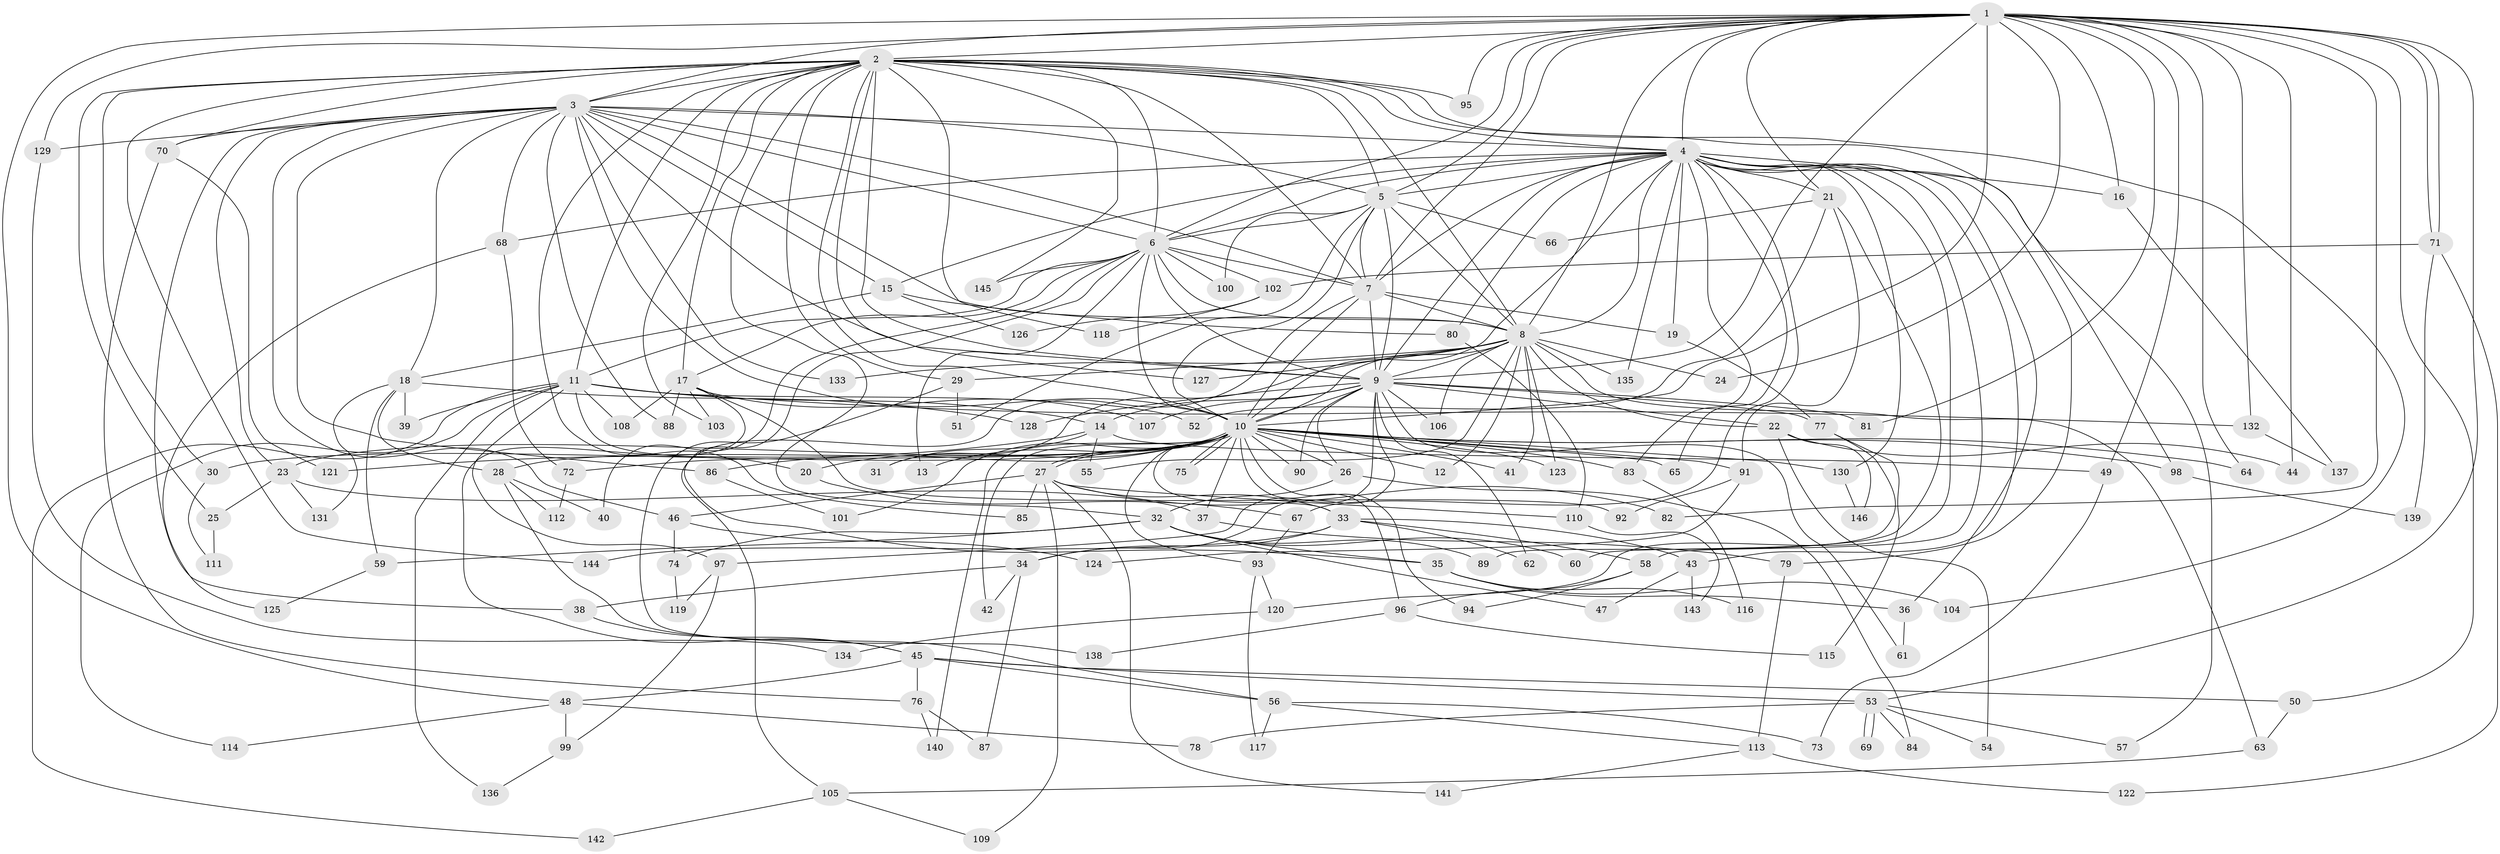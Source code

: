 // coarse degree distribution, {17: 0.0425531914893617, 13: 0.06382978723404255, 21: 0.02127659574468085, 20: 0.02127659574468085, 9: 0.0425531914893617, 7: 0.10638297872340426, 3: 0.19148936170212766, 6: 0.10638297872340426, 8: 0.0425531914893617, 5: 0.2127659574468085, 4: 0.0851063829787234, 2: 0.06382978723404255}
// Generated by graph-tools (version 1.1) at 2025/49/03/04/25 22:49:29]
// undirected, 146 vertices, 317 edges
graph export_dot {
  node [color=gray90,style=filled];
  1;
  2;
  3;
  4;
  5;
  6;
  7;
  8;
  9;
  10;
  11;
  12;
  13;
  14;
  15;
  16;
  17;
  18;
  19;
  20;
  21;
  22;
  23;
  24;
  25;
  26;
  27;
  28;
  29;
  30;
  31;
  32;
  33;
  34;
  35;
  36;
  37;
  38;
  39;
  40;
  41;
  42;
  43;
  44;
  45;
  46;
  47;
  48;
  49;
  50;
  51;
  52;
  53;
  54;
  55;
  56;
  57;
  58;
  59;
  60;
  61;
  62;
  63;
  64;
  65;
  66;
  67;
  68;
  69;
  70;
  71;
  72;
  73;
  74;
  75;
  76;
  77;
  78;
  79;
  80;
  81;
  82;
  83;
  84;
  85;
  86;
  87;
  88;
  89;
  90;
  91;
  92;
  93;
  94;
  95;
  96;
  97;
  98;
  99;
  100;
  101;
  102;
  103;
  104;
  105;
  106;
  107;
  108;
  109;
  110;
  111;
  112;
  113;
  114;
  115;
  116;
  117;
  118;
  119;
  120;
  121;
  122;
  123;
  124;
  125;
  126;
  127;
  128;
  129;
  130;
  131;
  132;
  133;
  134;
  135;
  136;
  137;
  138;
  139;
  140;
  141;
  142;
  143;
  144;
  145;
  146;
  1 -- 2;
  1 -- 3;
  1 -- 4;
  1 -- 5;
  1 -- 6;
  1 -- 7;
  1 -- 8;
  1 -- 9;
  1 -- 10;
  1 -- 16;
  1 -- 21;
  1 -- 24;
  1 -- 44;
  1 -- 48;
  1 -- 49;
  1 -- 50;
  1 -- 53;
  1 -- 64;
  1 -- 71;
  1 -- 71;
  1 -- 81;
  1 -- 82;
  1 -- 95;
  1 -- 129;
  1 -- 132;
  2 -- 3;
  2 -- 4;
  2 -- 5;
  2 -- 6;
  2 -- 7;
  2 -- 8;
  2 -- 9;
  2 -- 10;
  2 -- 11;
  2 -- 17;
  2 -- 25;
  2 -- 29;
  2 -- 30;
  2 -- 32;
  2 -- 70;
  2 -- 85;
  2 -- 95;
  2 -- 98;
  2 -- 103;
  2 -- 104;
  2 -- 118;
  2 -- 127;
  2 -- 144;
  2 -- 145;
  3 -- 4;
  3 -- 5;
  3 -- 6;
  3 -- 7;
  3 -- 8;
  3 -- 9;
  3 -- 10;
  3 -- 15;
  3 -- 18;
  3 -- 23;
  3 -- 38;
  3 -- 46;
  3 -- 68;
  3 -- 70;
  3 -- 86;
  3 -- 88;
  3 -- 129;
  3 -- 133;
  4 -- 5;
  4 -- 6;
  4 -- 7;
  4 -- 8;
  4 -- 9;
  4 -- 10;
  4 -- 15;
  4 -- 16;
  4 -- 19;
  4 -- 21;
  4 -- 36;
  4 -- 43;
  4 -- 57;
  4 -- 58;
  4 -- 65;
  4 -- 67;
  4 -- 68;
  4 -- 79;
  4 -- 80;
  4 -- 83;
  4 -- 120;
  4 -- 130;
  4 -- 135;
  5 -- 6;
  5 -- 7;
  5 -- 8;
  5 -- 9;
  5 -- 10;
  5 -- 51;
  5 -- 66;
  5 -- 100;
  6 -- 7;
  6 -- 8;
  6 -- 9;
  6 -- 10;
  6 -- 11;
  6 -- 13;
  6 -- 17;
  6 -- 35;
  6 -- 40;
  6 -- 100;
  6 -- 102;
  6 -- 145;
  7 -- 8;
  7 -- 9;
  7 -- 10;
  7 -- 19;
  7 -- 105;
  8 -- 9;
  8 -- 10;
  8 -- 12;
  8 -- 22;
  8 -- 24;
  8 -- 29;
  8 -- 31;
  8 -- 41;
  8 -- 55;
  8 -- 63;
  8 -- 106;
  8 -- 123;
  8 -- 127;
  8 -- 133;
  8 -- 135;
  9 -- 10;
  9 -- 14;
  9 -- 22;
  9 -- 26;
  9 -- 34;
  9 -- 61;
  9 -- 62;
  9 -- 77;
  9 -- 81;
  9 -- 90;
  9 -- 97;
  9 -- 106;
  9 -- 107;
  9 -- 128;
  10 -- 12;
  10 -- 13;
  10 -- 20;
  10 -- 23;
  10 -- 26;
  10 -- 27;
  10 -- 27;
  10 -- 28;
  10 -- 30;
  10 -- 33;
  10 -- 37;
  10 -- 41;
  10 -- 42;
  10 -- 64;
  10 -- 65;
  10 -- 72;
  10 -- 75;
  10 -- 75;
  10 -- 83;
  10 -- 86;
  10 -- 90;
  10 -- 91;
  10 -- 93;
  10 -- 94;
  10 -- 96;
  10 -- 98;
  10 -- 101;
  10 -- 123;
  10 -- 130;
  10 -- 140;
  11 -- 14;
  11 -- 20;
  11 -- 39;
  11 -- 52;
  11 -- 97;
  11 -- 108;
  11 -- 114;
  11 -- 132;
  11 -- 136;
  11 -- 142;
  14 -- 31;
  14 -- 49;
  14 -- 55;
  14 -- 121;
  15 -- 18;
  15 -- 80;
  15 -- 126;
  16 -- 137;
  17 -- 45;
  17 -- 88;
  17 -- 92;
  17 -- 103;
  17 -- 107;
  17 -- 108;
  18 -- 28;
  18 -- 39;
  18 -- 59;
  18 -- 128;
  18 -- 131;
  19 -- 77;
  20 -- 67;
  21 -- 52;
  21 -- 60;
  21 -- 66;
  21 -- 91;
  22 -- 44;
  22 -- 54;
  22 -- 146;
  23 -- 25;
  23 -- 37;
  23 -- 131;
  25 -- 111;
  26 -- 32;
  26 -- 84;
  27 -- 33;
  27 -- 46;
  27 -- 82;
  27 -- 85;
  27 -- 109;
  27 -- 110;
  27 -- 141;
  28 -- 40;
  28 -- 56;
  28 -- 112;
  29 -- 51;
  29 -- 138;
  30 -- 111;
  32 -- 35;
  32 -- 47;
  32 -- 59;
  32 -- 60;
  32 -- 74;
  32 -- 89;
  33 -- 34;
  33 -- 43;
  33 -- 58;
  33 -- 62;
  33 -- 144;
  34 -- 38;
  34 -- 42;
  34 -- 87;
  35 -- 36;
  35 -- 104;
  35 -- 116;
  36 -- 61;
  37 -- 79;
  38 -- 45;
  43 -- 47;
  43 -- 143;
  45 -- 48;
  45 -- 50;
  45 -- 53;
  45 -- 56;
  45 -- 76;
  46 -- 74;
  46 -- 124;
  48 -- 78;
  48 -- 99;
  48 -- 114;
  49 -- 73;
  50 -- 63;
  53 -- 54;
  53 -- 57;
  53 -- 69;
  53 -- 69;
  53 -- 78;
  53 -- 84;
  56 -- 73;
  56 -- 113;
  56 -- 117;
  58 -- 94;
  58 -- 96;
  59 -- 125;
  63 -- 105;
  67 -- 93;
  68 -- 72;
  68 -- 125;
  70 -- 76;
  70 -- 121;
  71 -- 102;
  71 -- 122;
  71 -- 139;
  72 -- 112;
  74 -- 119;
  76 -- 87;
  76 -- 140;
  77 -- 89;
  77 -- 115;
  79 -- 113;
  80 -- 110;
  83 -- 116;
  86 -- 101;
  91 -- 92;
  91 -- 124;
  93 -- 117;
  93 -- 120;
  96 -- 115;
  96 -- 138;
  97 -- 99;
  97 -- 119;
  98 -- 139;
  99 -- 136;
  102 -- 118;
  102 -- 126;
  105 -- 109;
  105 -- 142;
  110 -- 143;
  113 -- 122;
  113 -- 141;
  120 -- 134;
  129 -- 134;
  130 -- 146;
  132 -- 137;
}
